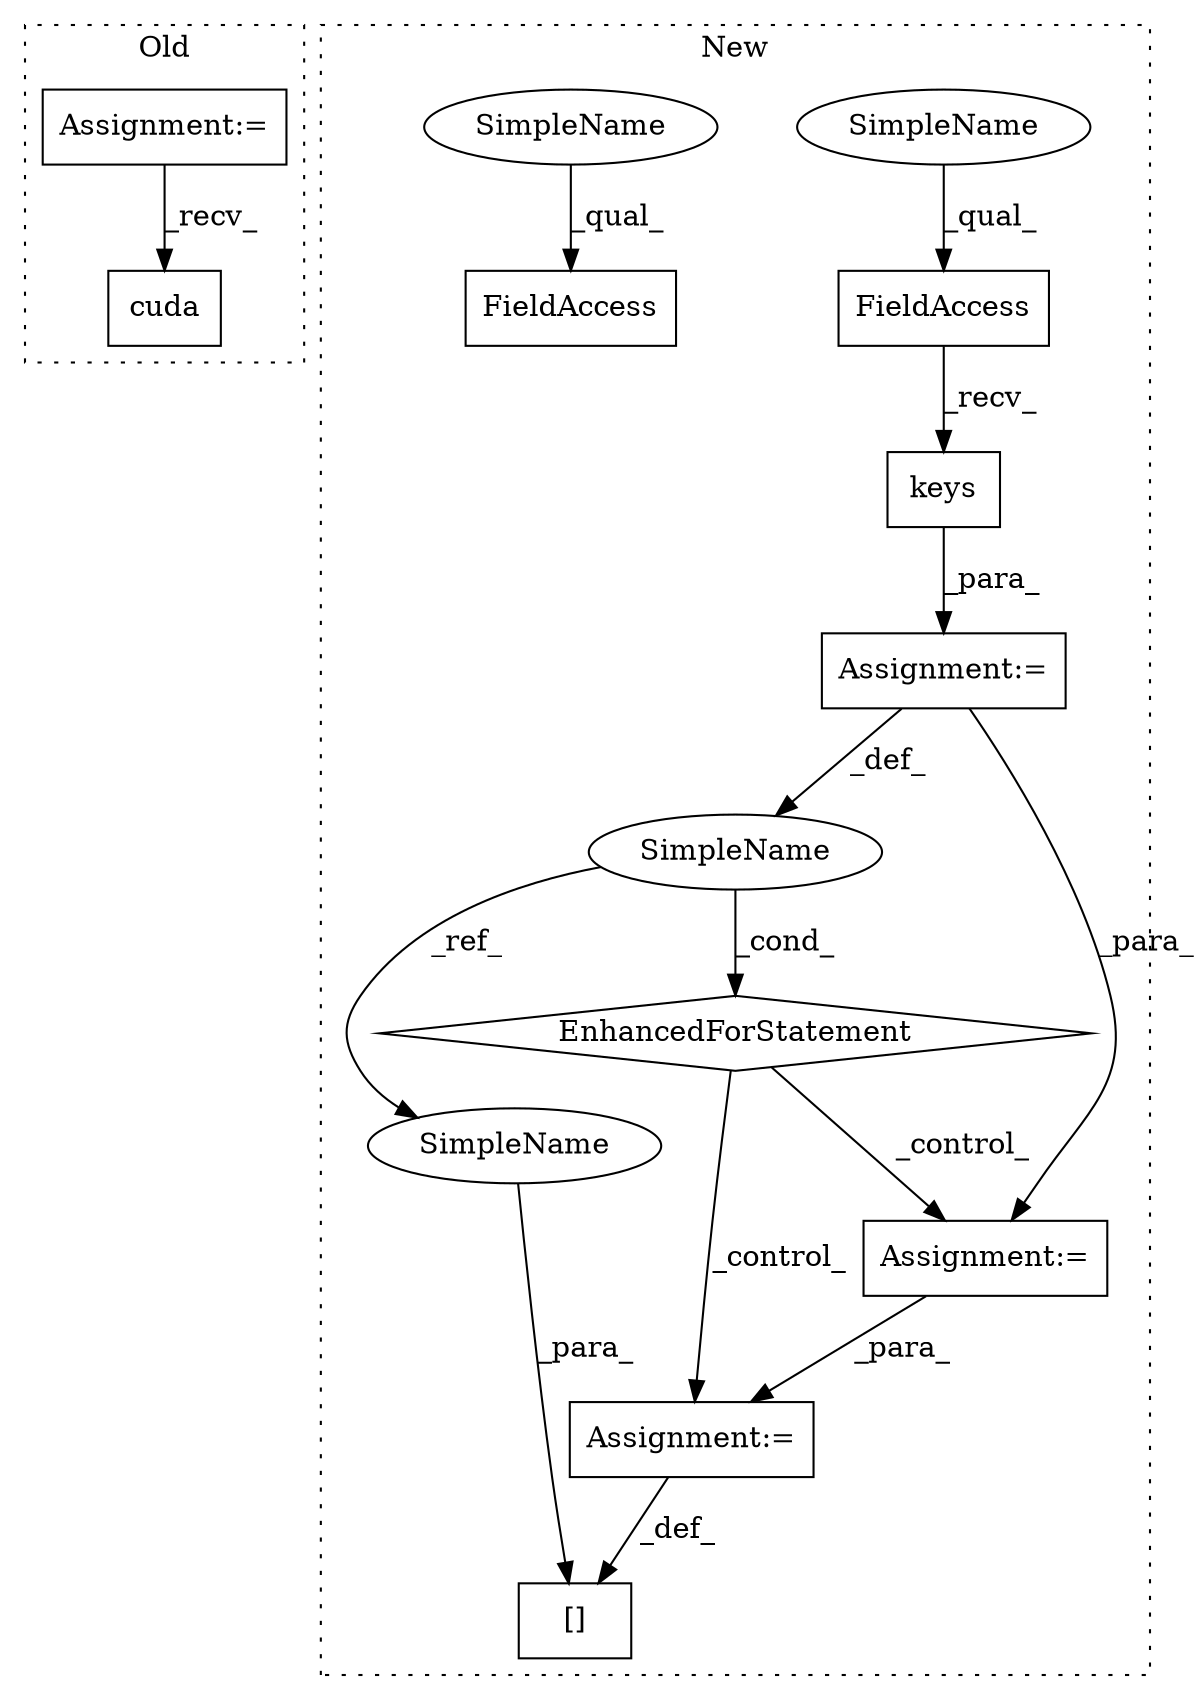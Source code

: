 digraph G {
subgraph cluster0 {
1 [label="cuda" a="32" s="1780" l="6" shape="box"];
10 [label="Assignment:=" a="7" s="1626" l="1" shape="box"];
label = "Old";
style="dotted";
}
subgraph cluster1 {
2 [label="keys" a="32" s="1626" l="6" shape="box"];
3 [label="EnhancedForStatement" a="70" s="1547,1632" l="53,2" shape="diamond"];
4 [label="Assignment:=" a="7" s="1547,1632" l="53,2" shape="box"];
5 [label="FieldAccess" a="22" s="1610" l="15" shape="box"];
6 [label="SimpleName" a="42" s="1604" l="3" shape="ellipse"];
7 [label="Assignment:=" a="7" s="1742" l="1" shape="box"];
8 [label="[]" a="2" s="1725,1741" l="13,1" shape="box"];
9 [label="FieldAccess" a="22" s="1870" l="8" shape="box"];
11 [label="Assignment:=" a="7" s="1659" l="1" shape="box"];
12 [label="SimpleName" a="42" s="1610" l="4" shape="ellipse"];
13 [label="SimpleName" a="42" s="1870" l="4" shape="ellipse"];
14 [label="SimpleName" a="42" s="1738" l="3" shape="ellipse"];
label = "New";
style="dotted";
}
2 -> 4 [label="_para_"];
3 -> 11 [label="_control_"];
3 -> 7 [label="_control_"];
4 -> 6 [label="_def_"];
4 -> 11 [label="_para_"];
5 -> 2 [label="_recv_"];
6 -> 3 [label="_cond_"];
6 -> 14 [label="_ref_"];
7 -> 8 [label="_def_"];
10 -> 1 [label="_recv_"];
11 -> 7 [label="_para_"];
12 -> 5 [label="_qual_"];
13 -> 9 [label="_qual_"];
14 -> 8 [label="_para_"];
}